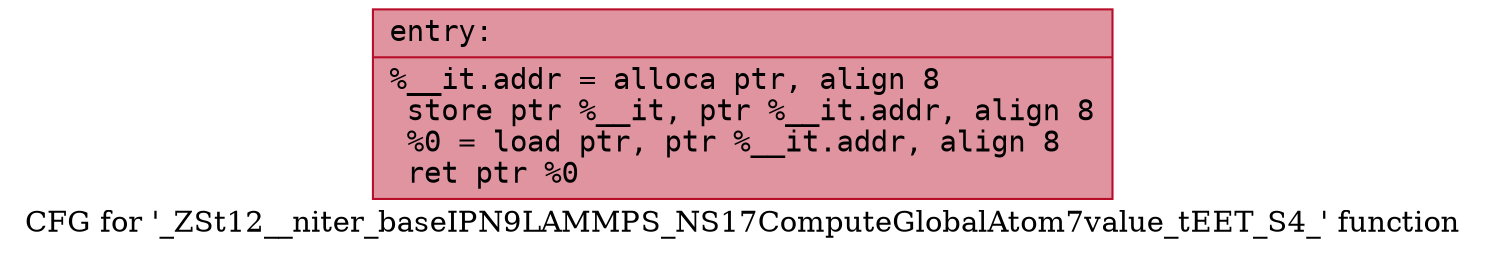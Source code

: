 digraph "CFG for '_ZSt12__niter_baseIPN9LAMMPS_NS17ComputeGlobalAtom7value_tEET_S4_' function" {
	label="CFG for '_ZSt12__niter_baseIPN9LAMMPS_NS17ComputeGlobalAtom7value_tEET_S4_' function";

	Node0x56131ec17420 [shape=record,color="#b70d28ff", style=filled, fillcolor="#b70d2870" fontname="Courier",label="{entry:\l|  %__it.addr = alloca ptr, align 8\l  store ptr %__it, ptr %__it.addr, align 8\l  %0 = load ptr, ptr %__it.addr, align 8\l  ret ptr %0\l}"];
}
